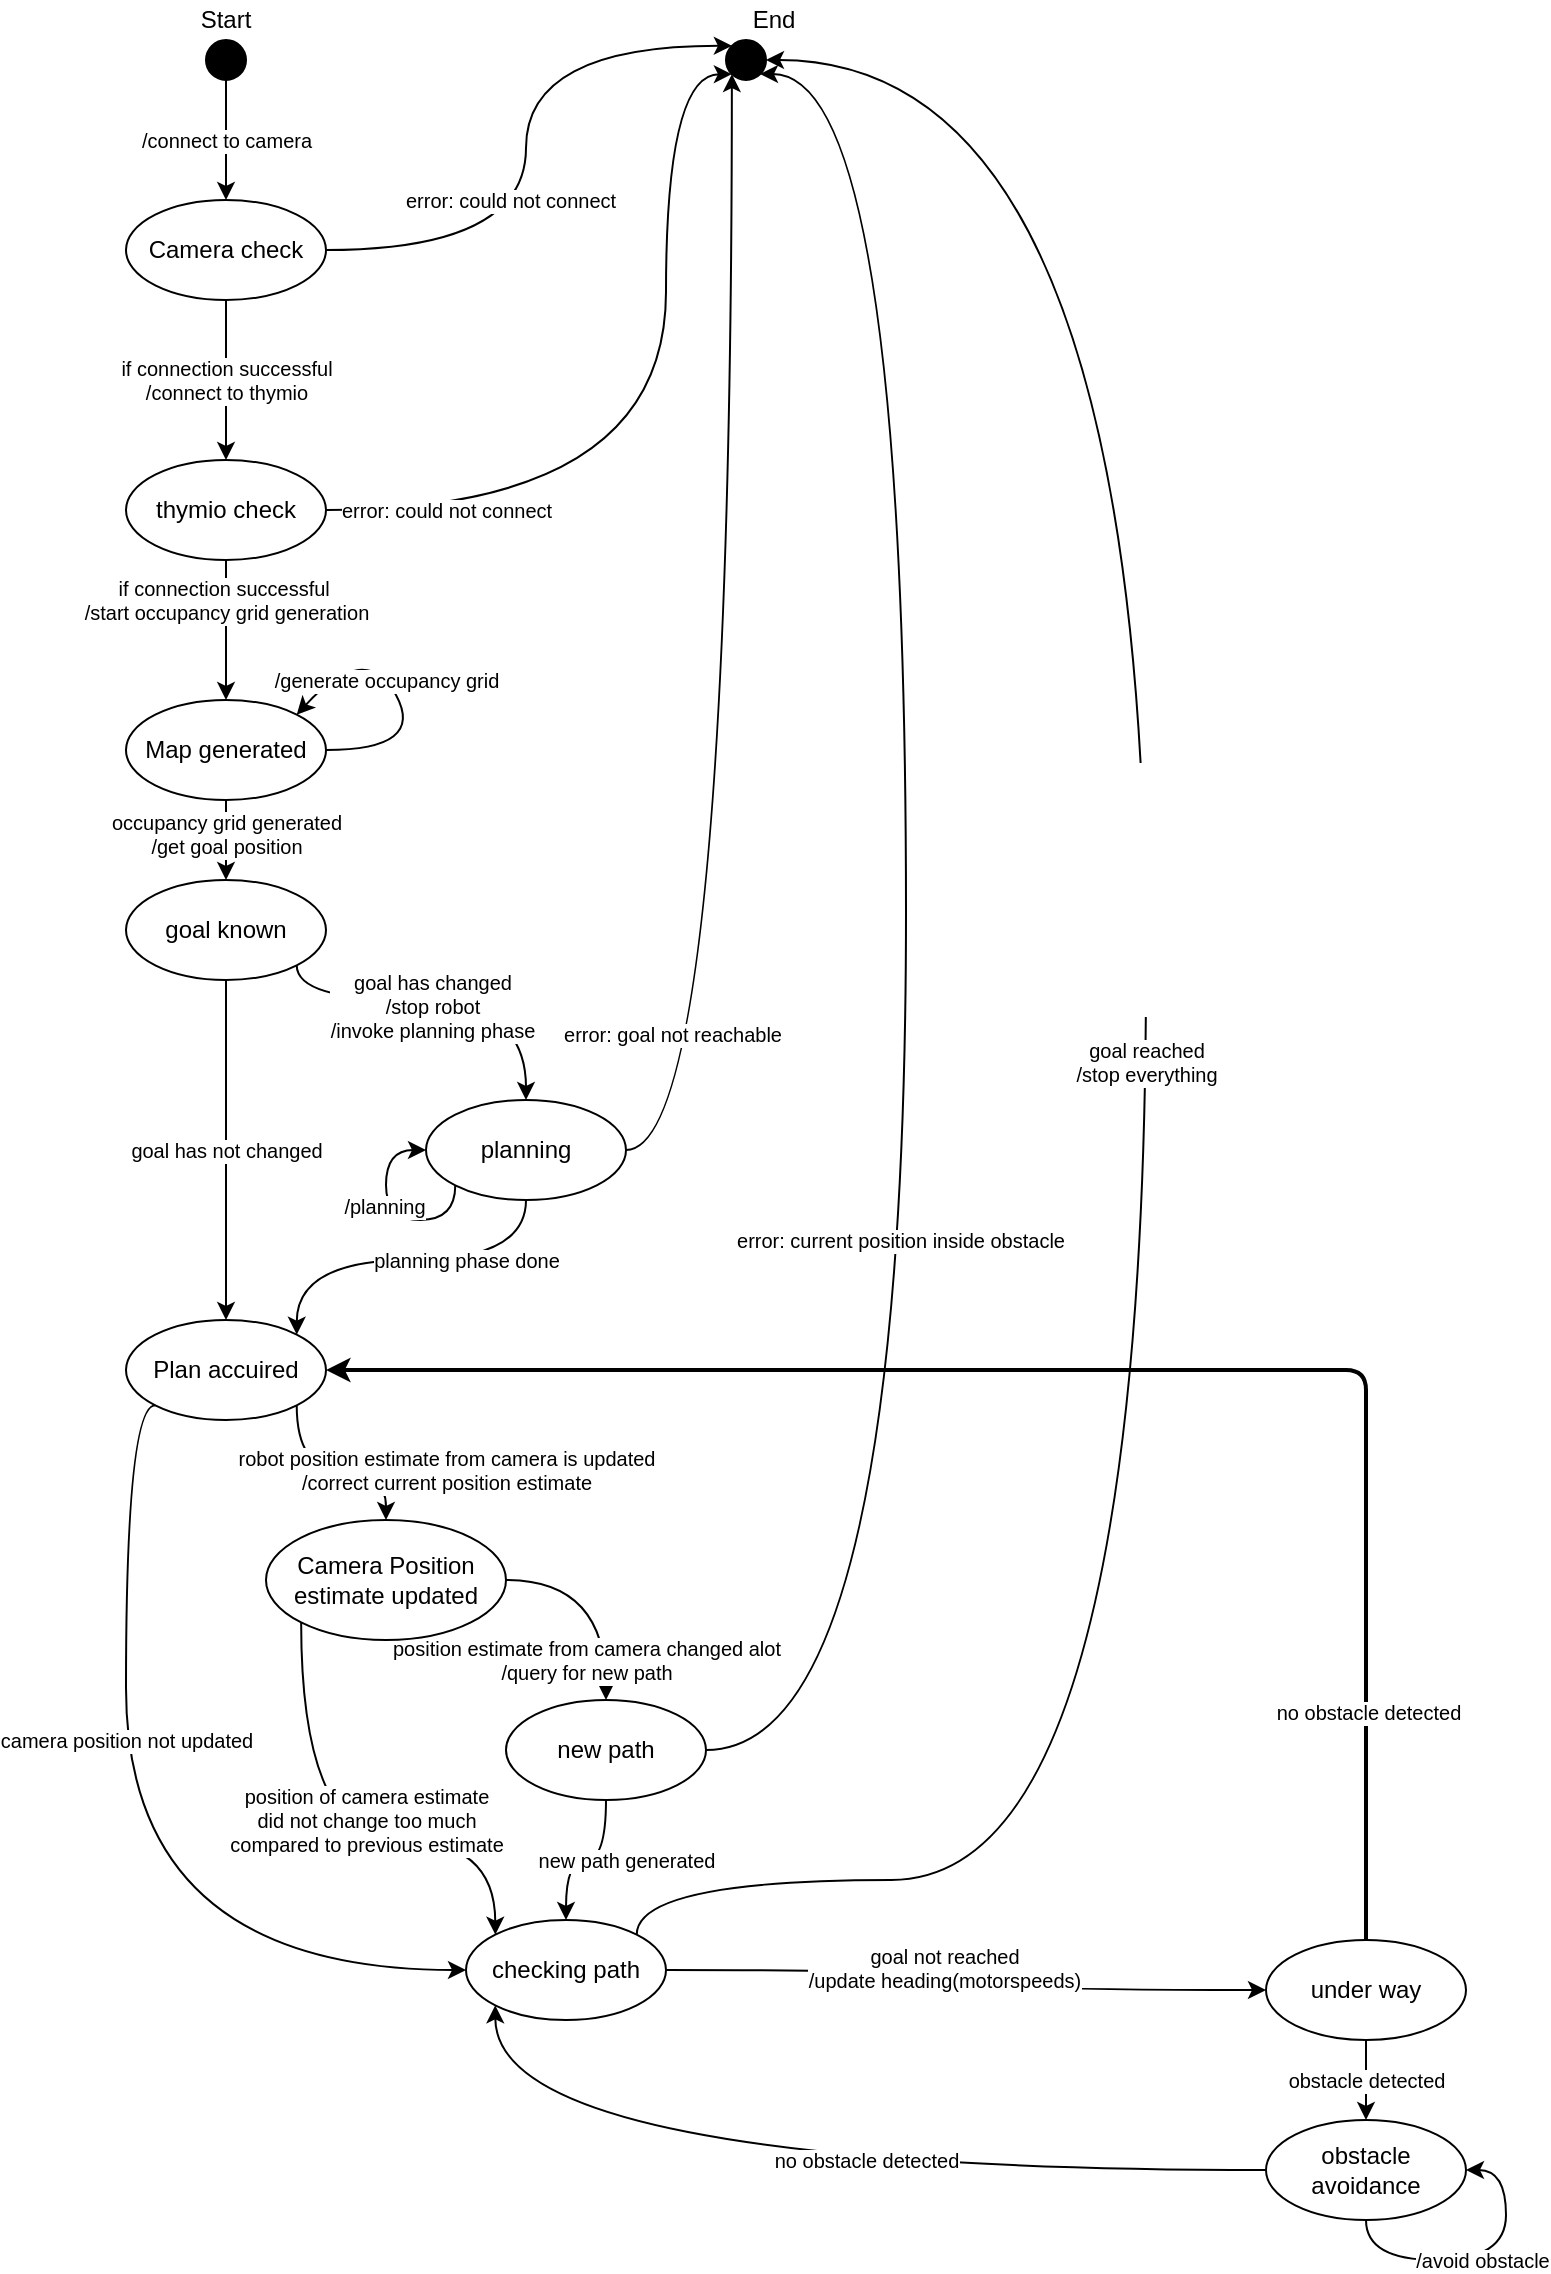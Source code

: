 <mxfile version="13.9.9" type="device"><diagram id="XELzjcK9LjF52Qxklp1S" name="Seite-1"><mxGraphModel dx="1024" dy="592" grid="1" gridSize="10" guides="1" tooltips="1" connect="1" arrows="1" fold="1" page="1" pageScale="1" pageWidth="827" pageHeight="1169" math="0" shadow="0"><root><mxCell id="0"/><mxCell id="1" parent="0"/><mxCell id="mE9kWASm9O8R1BiePksV-5" value="/connect to camera" style="edgeStyle=orthogonalEdgeStyle;rounded=0;orthogonalLoop=1;jettySize=auto;html=1;exitX=0.5;exitY=1;exitDx=0;exitDy=0;entryX=0.5;entryY=0;entryDx=0;entryDy=0;fontSize=10;" parent="1" source="mE9kWASm9O8R1BiePksV-1" target="mE9kWASm9O8R1BiePksV-3" edge="1"><mxGeometry relative="1" as="geometry"/></mxCell><mxCell id="mE9kWASm9O8R1BiePksV-1" value="" style="ellipse;whiteSpace=wrap;html=1;aspect=fixed;fillColor=#000000;" parent="1" vertex="1"><mxGeometry x="110" y="30" width="20" height="20" as="geometry"/></mxCell><mxCell id="mE9kWASm9O8R1BiePksV-2" value="Start" style="text;html=1;strokeColor=none;fillColor=none;align=center;verticalAlign=middle;whiteSpace=wrap;rounded=0;" parent="1" vertex="1"><mxGeometry x="100" y="10" width="40" height="20" as="geometry"/></mxCell><mxCell id="mE9kWASm9O8R1BiePksV-7" value="if connection successful&lt;br&gt;/connect to thymio" style="edgeStyle=orthogonalEdgeStyle;rounded=0;orthogonalLoop=1;jettySize=auto;html=1;exitX=0.5;exitY=1;exitDx=0;exitDy=0;fontSize=10;" parent="1" source="mE9kWASm9O8R1BiePksV-3" target="mE9kWASm9O8R1BiePksV-6" edge="1"><mxGeometry relative="1" as="geometry"/></mxCell><mxCell id="mE9kWASm9O8R1BiePksV-17" style="edgeStyle=orthogonalEdgeStyle;orthogonalLoop=1;jettySize=auto;html=1;exitX=1;exitY=0.5;exitDx=0;exitDy=0;fontSize=10;curved=1;entryX=0;entryY=0;entryDx=0;entryDy=0;" parent="1" source="mE9kWASm9O8R1BiePksV-3" target="mE9kWASm9O8R1BiePksV-8" edge="1"><mxGeometry relative="1" as="geometry"><mxPoint x="330" y="40" as="targetPoint"/><Array as="points"><mxPoint x="270" y="135"/><mxPoint x="270" y="33"/></Array></mxGeometry></mxCell><mxCell id="mE9kWASm9O8R1BiePksV-18" value="error: could not connect" style="edgeLabel;html=1;align=center;verticalAlign=middle;resizable=0;points=[];fontSize=10;" parent="mE9kWASm9O8R1BiePksV-17" vertex="1" connectable="0"><mxGeometry x="-0.616" relative="1" as="geometry"><mxPoint x="33.53" y="-25" as="offset"/></mxGeometry></mxCell><mxCell id="mE9kWASm9O8R1BiePksV-3" value="Camera check" style="ellipse;whiteSpace=wrap;html=1;fillColor=none;" parent="1" vertex="1"><mxGeometry x="70" y="110" width="100" height="50" as="geometry"/></mxCell><mxCell id="mE9kWASm9O8R1BiePksV-11" value="if connection successful&amp;nbsp;&lt;br&gt;/start occupancy grid generation" style="edgeStyle=orthogonalEdgeStyle;rounded=0;orthogonalLoop=1;jettySize=auto;html=1;exitX=0.5;exitY=1;exitDx=0;exitDy=0;entryX=0.5;entryY=0;entryDx=0;entryDy=0;fontSize=10;" parent="1" source="mE9kWASm9O8R1BiePksV-6" target="mE9kWASm9O8R1BiePksV-10" edge="1"><mxGeometry x="-0.429" relative="1" as="geometry"><mxPoint as="offset"/></mxGeometry></mxCell><mxCell id="mE9kWASm9O8R1BiePksV-20" style="edgeStyle=orthogonalEdgeStyle;rounded=0;orthogonalLoop=1;jettySize=auto;html=1;exitX=1;exitY=0.5;exitDx=0;exitDy=0;fontSize=10;curved=1;entryX=0;entryY=1;entryDx=0;entryDy=0;" parent="1" source="mE9kWASm9O8R1BiePksV-6" target="mE9kWASm9O8R1BiePksV-8" edge="1"><mxGeometry relative="1" as="geometry"><mxPoint x="350" y="90" as="targetPoint"/><Array as="points"><mxPoint x="340" y="265"/><mxPoint x="340" y="47"/></Array></mxGeometry></mxCell><mxCell id="mE9kWASm9O8R1BiePksV-21" value="error: could not connect" style="edgeLabel;html=1;align=center;verticalAlign=middle;resizable=0;points=[];fontSize=10;" parent="mE9kWASm9O8R1BiePksV-20" vertex="1" connectable="0"><mxGeometry x="-0.895" y="-2" relative="1" as="geometry"><mxPoint x="37.93" y="-2" as="offset"/></mxGeometry></mxCell><mxCell id="mE9kWASm9O8R1BiePksV-6" value="thymio check" style="ellipse;whiteSpace=wrap;html=1;fillColor=none;" parent="1" vertex="1"><mxGeometry x="70" y="240" width="100" height="50" as="geometry"/></mxCell><mxCell id="mE9kWASm9O8R1BiePksV-8" value="" style="ellipse;whiteSpace=wrap;html=1;aspect=fixed;fillColor=#000000;" parent="1" vertex="1"><mxGeometry x="370" y="30" width="20" height="20" as="geometry"/></mxCell><mxCell id="mE9kWASm9O8R1BiePksV-9" value="End" style="text;html=1;strokeColor=none;fillColor=none;align=center;verticalAlign=middle;whiteSpace=wrap;rounded=0;" parent="1" vertex="1"><mxGeometry x="374" y="10" width="40" height="20" as="geometry"/></mxCell><mxCell id="mE9kWASm9O8R1BiePksV-24" value="occupancy grid generated&lt;br&gt;/get goal position" style="edgeStyle=orthogonalEdgeStyle;rounded=0;orthogonalLoop=1;jettySize=auto;html=1;exitX=0.5;exitY=1;exitDx=0;exitDy=0;entryX=0.5;entryY=0;entryDx=0;entryDy=0;fontSize=10;" parent="1" source="mE9kWASm9O8R1BiePksV-10" target="mE9kWASm9O8R1BiePksV-22" edge="1"><mxGeometry x="-0.15" relative="1" as="geometry"><mxPoint as="offset"/></mxGeometry></mxCell><mxCell id="mE9kWASm9O8R1BiePksV-10" value="Map generated" style="ellipse;whiteSpace=wrap;html=1;fillColor=none;" parent="1" vertex="1"><mxGeometry x="70" y="360" width="100" height="50" as="geometry"/></mxCell><mxCell id="mE9kWASm9O8R1BiePksV-13" value="/generate occupancy grid" style="curved=1;endArrow=classic;html=1;fontSize=10;exitX=1;exitY=0.5;exitDx=0;exitDy=0;entryX=1;entryY=0;entryDx=0;entryDy=0;" parent="1" source="mE9kWASm9O8R1BiePksV-10" target="mE9kWASm9O8R1BiePksV-10" edge="1"><mxGeometry x="0.104" y="1" width="50" height="50" relative="1" as="geometry"><mxPoint x="240" y="360" as="sourcePoint"/><mxPoint x="290" y="310" as="targetPoint"/><Array as="points"><mxPoint x="220" y="385"/><mxPoint x="190" y="330"/></Array><mxPoint as="offset"/></mxGeometry></mxCell><mxCell id="mE9kWASm9O8R1BiePksV-28" value="goal has not changed" style="edgeStyle=orthogonalEdgeStyle;rounded=0;orthogonalLoop=1;jettySize=auto;html=1;exitX=0.5;exitY=1;exitDx=0;exitDy=0;entryX=0.5;entryY=0;entryDx=0;entryDy=0;fontSize=10;" parent="1" source="mE9kWASm9O8R1BiePksV-22" target="mE9kWASm9O8R1BiePksV-26" edge="1"><mxGeometry relative="1" as="geometry"/></mxCell><mxCell id="mE9kWASm9O8R1BiePksV-32" style="edgeStyle=orthogonalEdgeStyle;rounded=0;orthogonalLoop=1;jettySize=auto;html=1;exitX=1;exitY=1;exitDx=0;exitDy=0;entryX=0.5;entryY=0;entryDx=0;entryDy=0;fontSize=10;curved=1;" parent="1" source="mE9kWASm9O8R1BiePksV-22" target="mE9kWASm9O8R1BiePksV-29" edge="1"><mxGeometry relative="1" as="geometry"><Array as="points"><mxPoint x="155" y="510"/><mxPoint x="270" y="510"/></Array></mxGeometry></mxCell><mxCell id="mE9kWASm9O8R1BiePksV-33" value="goal has changed&lt;br&gt;/stop robot&lt;br&gt;/invoke planning phase" style="edgeLabel;html=1;align=center;verticalAlign=middle;resizable=0;points=[];fontSize=10;" parent="mE9kWASm9O8R1BiePksV-32" vertex="1" connectable="0"><mxGeometry x="-0.072" y="-3" relative="1" as="geometry"><mxPoint as="offset"/></mxGeometry></mxCell><mxCell id="mE9kWASm9O8R1BiePksV-22" value="goal known" style="ellipse;whiteSpace=wrap;html=1;fillColor=none;" parent="1" vertex="1"><mxGeometry x="70" y="450" width="100" height="50" as="geometry"/></mxCell><mxCell id="mE9kWASm9O8R1BiePksV-42" style="edgeStyle=orthogonalEdgeStyle;curved=1;rounded=0;orthogonalLoop=1;jettySize=auto;html=1;fontSize=10;exitX=0;exitY=1;exitDx=0;exitDy=0;entryX=0;entryY=0.5;entryDx=0;entryDy=0;" parent="1" source="mE9kWASm9O8R1BiePksV-26" target="mE9kWASm9O8R1BiePksV-38" edge="1"><mxGeometry relative="1" as="geometry"><mxPoint x="260" y="700" as="sourcePoint"/><mxPoint x="360" y="680" as="targetPoint"/><Array as="points"><mxPoint x="70" y="713"/><mxPoint x="70" y="995"/></Array></mxGeometry></mxCell><mxCell id="mE9kWASm9O8R1BiePksV-43" value="camera position not updated" style="edgeLabel;html=1;align=center;verticalAlign=middle;resizable=0;points=[];fontSize=10;" parent="mE9kWASm9O8R1BiePksV-42" vertex="1" connectable="0"><mxGeometry x="-0.24" y="-4" relative="1" as="geometry"><mxPoint x="4" y="4.48" as="offset"/></mxGeometry></mxCell><mxCell id="mE9kWASm9O8R1BiePksV-44" value="robot position estimate from camera is updated&lt;br&gt;/correct current position estimate" style="edgeStyle=orthogonalEdgeStyle;curved=1;rounded=0;orthogonalLoop=1;jettySize=auto;html=1;fontSize=10;exitX=1;exitY=1;exitDx=0;exitDy=0;entryX=0.5;entryY=0;entryDx=0;entryDy=0;" parent="1" source="mE9kWASm9O8R1BiePksV-26" target="mE9kWASm9O8R1BiePksV-39" edge="1"><mxGeometry x="0.509" y="30" relative="1" as="geometry"><mxPoint x="600" y="910" as="sourcePoint"/><mxPoint x="540" y="810" as="targetPoint"/><mxPoint as="offset"/></mxGeometry></mxCell><mxCell id="mE9kWASm9O8R1BiePksV-26" value="Plan accuired" style="ellipse;whiteSpace=wrap;html=1;fillColor=none;" parent="1" vertex="1"><mxGeometry x="70" y="670" width="100" height="50" as="geometry"/></mxCell><mxCell id="mE9kWASm9O8R1BiePksV-34" style="edgeStyle=orthogonalEdgeStyle;curved=1;rounded=0;orthogonalLoop=1;jettySize=auto;html=1;exitX=0.5;exitY=1;exitDx=0;exitDy=0;entryX=1;entryY=0;entryDx=0;entryDy=0;fontSize=10;" parent="1" source="mE9kWASm9O8R1BiePksV-29" target="mE9kWASm9O8R1BiePksV-26" edge="1"><mxGeometry relative="1" as="geometry"/></mxCell><mxCell id="mE9kWASm9O8R1BiePksV-35" value="planning phase done" style="edgeLabel;html=1;align=center;verticalAlign=middle;resizable=0;points=[];fontSize=10;" parent="mE9kWASm9O8R1BiePksV-34" vertex="1" connectable="0"><mxGeometry x="-0.481" y="-11" relative="1" as="geometry"><mxPoint x="-13" y="11" as="offset"/></mxGeometry></mxCell><mxCell id="mE9kWASm9O8R1BiePksV-48" style="edgeStyle=orthogonalEdgeStyle;curved=1;orthogonalLoop=1;jettySize=auto;html=1;exitX=1;exitY=0.5;exitDx=0;exitDy=0;entryX=0;entryY=1;entryDx=0;entryDy=0;fontSize=10;" parent="1" source="mE9kWASm9O8R1BiePksV-29" target="mE9kWASm9O8R1BiePksV-8" edge="1"><mxGeometry relative="1" as="geometry"/></mxCell><mxCell id="mE9kWASm9O8R1BiePksV-51" value="error: goal not reachable" style="edgeLabel;html=1;align=center;verticalAlign=middle;resizable=0;points=[];fontSize=10;" parent="mE9kWASm9O8R1BiePksV-48" vertex="1" connectable="0"><mxGeometry x="-0.623" y="30" relative="1" as="geometry"><mxPoint as="offset"/></mxGeometry></mxCell><mxCell id="mE9kWASm9O8R1BiePksV-29" value="planning" style="ellipse;whiteSpace=wrap;html=1;fillColor=none;" parent="1" vertex="1"><mxGeometry x="220" y="560" width="100" height="50" as="geometry"/></mxCell><mxCell id="mE9kWASm9O8R1BiePksV-36" style="edgeStyle=orthogonalEdgeStyle;curved=1;rounded=0;orthogonalLoop=1;jettySize=auto;html=1;exitX=0;exitY=1;exitDx=0;exitDy=0;entryX=0;entryY=0.5;entryDx=0;entryDy=0;fontSize=10;" parent="1" source="mE9kWASm9O8R1BiePksV-29" target="mE9kWASm9O8R1BiePksV-29" edge="1"><mxGeometry relative="1" as="geometry"><Array as="points"><mxPoint x="235" y="620"/><mxPoint x="200" y="620"/><mxPoint x="200" y="585"/></Array></mxGeometry></mxCell><mxCell id="mE9kWASm9O8R1BiePksV-37" value="/planning" style="edgeLabel;html=1;align=center;verticalAlign=middle;resizable=0;points=[];fontSize=10;" parent="mE9kWASm9O8R1BiePksV-36" vertex="1" connectable="0"><mxGeometry x="0.116" y="1" relative="1" as="geometry"><mxPoint as="offset"/></mxGeometry></mxCell><mxCell id="mE9kWASm9O8R1BiePksV-55" value="goal reached&lt;br&gt;/stop everything" style="edgeStyle=orthogonalEdgeStyle;curved=1;orthogonalLoop=1;jettySize=auto;html=1;exitX=1;exitY=0;exitDx=0;exitDy=0;entryX=1;entryY=0.5;entryDx=0;entryDy=0;fontSize=10;" parent="1" source="mE9kWASm9O8R1BiePksV-38" target="mE9kWASm9O8R1BiePksV-8" edge="1"><mxGeometry relative="1" as="geometry"><Array as="points"><mxPoint x="325" y="950"/><mxPoint x="580" y="950"/><mxPoint x="580" y="40"/></Array></mxGeometry></mxCell><mxCell id="mE9kWASm9O8R1BiePksV-68" style="edgeStyle=orthogonalEdgeStyle;orthogonalLoop=1;jettySize=auto;html=1;exitX=1;exitY=0.5;exitDx=0;exitDy=0;entryX=0;entryY=0.5;entryDx=0;entryDy=0;strokeWidth=1;fontSize=10;curved=1;" parent="1" source="mE9kWASm9O8R1BiePksV-38" target="mE9kWASm9O8R1BiePksV-59" edge="1"><mxGeometry relative="1" as="geometry"/></mxCell><mxCell id="mE9kWASm9O8R1BiePksV-69" value="goal not reached&lt;br&gt;/update heading(motorspeeds)" style="edgeLabel;html=1;align=center;verticalAlign=middle;resizable=0;points=[];fontSize=10;" parent="mE9kWASm9O8R1BiePksV-68" vertex="1" connectable="0"><mxGeometry x="-0.107" y="1" relative="1" as="geometry"><mxPoint as="offset"/></mxGeometry></mxCell><mxCell id="mE9kWASm9O8R1BiePksV-38" value="checking path" style="ellipse;whiteSpace=wrap;html=1;fillColor=none;" parent="1" vertex="1"><mxGeometry x="240" y="970" width="100" height="50" as="geometry"/></mxCell><mxCell id="mE9kWASm9O8R1BiePksV-45" style="edgeStyle=orthogonalEdgeStyle;curved=1;rounded=0;orthogonalLoop=1;jettySize=auto;html=1;fontSize=10;exitX=0;exitY=1;exitDx=0;exitDy=0;entryX=0;entryY=0;entryDx=0;entryDy=0;" parent="1" source="mE9kWASm9O8R1BiePksV-39" target="mE9kWASm9O8R1BiePksV-38" edge="1"><mxGeometry relative="1" as="geometry"><mxPoint x="60" y="950" as="sourcePoint"/><mxPoint x="155" y="890" as="targetPoint"/><Array as="points"><mxPoint x="158" y="930"/><mxPoint x="255" y="930"/></Array></mxGeometry></mxCell><mxCell id="mE9kWASm9O8R1BiePksV-46" value="position of camera estimate &lt;br&gt;did not change too much&lt;br&gt;compared to previous estimate" style="edgeLabel;html=1;align=center;verticalAlign=middle;resizable=0;points=[];fontSize=10;" parent="mE9kWASm9O8R1BiePksV-45" vertex="1" connectable="0"><mxGeometry x="-0.165" y="-2" relative="1" as="geometry"><mxPoint x="34.42" y="-7.05" as="offset"/></mxGeometry></mxCell><mxCell id="mE9kWASm9O8R1BiePksV-47" value="position estimate from camera changed alot&lt;br&gt;/query for new path" style="edgeStyle=orthogonalEdgeStyle;curved=1;rounded=0;orthogonalLoop=1;jettySize=auto;html=1;exitX=1;exitY=0.5;exitDx=0;exitDy=0;entryX=0.5;entryY=0;entryDx=0;entryDy=0;fontSize=10;" parent="1" source="mE9kWASm9O8R1BiePksV-39" target="mE9kWASm9O8R1BiePksV-40" edge="1"><mxGeometry x="0.636" y="-10" relative="1" as="geometry"><mxPoint as="offset"/></mxGeometry></mxCell><mxCell id="mE9kWASm9O8R1BiePksV-39" value="Camera Position estimate updated" style="ellipse;whiteSpace=wrap;html=1;fillColor=none;" parent="1" vertex="1"><mxGeometry x="140" y="770" width="120" height="60" as="geometry"/></mxCell><mxCell id="mE9kWASm9O8R1BiePksV-52" style="edgeStyle=orthogonalEdgeStyle;curved=1;orthogonalLoop=1;jettySize=auto;html=1;exitX=1;exitY=0.5;exitDx=0;exitDy=0;fontSize=10;" parent="1" source="mE9kWASm9O8R1BiePksV-40" edge="1"><mxGeometry relative="1" as="geometry"><mxPoint x="387" y="47" as="targetPoint"/><Array as="points"><mxPoint x="460" y="885"/><mxPoint x="460" y="47"/></Array></mxGeometry></mxCell><mxCell id="mE9kWASm9O8R1BiePksV-53" value="error: current position inside obstacle" style="edgeLabel;html=1;align=center;verticalAlign=middle;resizable=0;points=[];fontSize=10;" parent="mE9kWASm9O8R1BiePksV-52" vertex="1" connectable="0"><mxGeometry x="-0.549" y="3" relative="1" as="geometry"><mxPoint y="-127" as="offset"/></mxGeometry></mxCell><mxCell id="mE9kWASm9O8R1BiePksV-54" value="new path generated" style="edgeStyle=orthogonalEdgeStyle;curved=1;orthogonalLoop=1;jettySize=auto;html=1;fontSize=10;exitX=0.5;exitY=1;exitDx=0;exitDy=0;" parent="1" source="mE9kWASm9O8R1BiePksV-40" target="mE9kWASm9O8R1BiePksV-38" edge="1"><mxGeometry x="-0.25" y="-10" relative="1" as="geometry"><mxPoint x="30" y="1185" as="sourcePoint"/><mxPoint x="90" y="1050" as="targetPoint"/><mxPoint x="10" y="10" as="offset"/></mxGeometry></mxCell><mxCell id="mE9kWASm9O8R1BiePksV-40" value="new path" style="ellipse;whiteSpace=wrap;html=1;fillColor=none;" parent="1" vertex="1"><mxGeometry x="260" y="860" width="100" height="50" as="geometry"/></mxCell><mxCell id="mE9kWASm9O8R1BiePksV-62" value="obstacle detected" style="edgeStyle=orthogonalEdgeStyle;curved=1;orthogonalLoop=1;jettySize=auto;html=1;exitX=0.5;exitY=1;exitDx=0;exitDy=0;fontSize=10;" parent="1" source="mE9kWASm9O8R1BiePksV-59" target="mE9kWASm9O8R1BiePksV-61" edge="1"><mxGeometry relative="1" as="geometry"/></mxCell><mxCell id="mE9kWASm9O8R1BiePksV-66" style="edgeStyle=orthogonalEdgeStyle;orthogonalLoop=1;jettySize=auto;html=1;exitX=0.5;exitY=0;exitDx=0;exitDy=0;entryX=1;entryY=0.5;entryDx=0;entryDy=0;fontSize=10;strokeWidth=2;" parent="1" source="mE9kWASm9O8R1BiePksV-59" target="mE9kWASm9O8R1BiePksV-26" edge="1"><mxGeometry relative="1" as="geometry"/></mxCell><mxCell id="mE9kWASm9O8R1BiePksV-67" value="no obstacle detected" style="edgeLabel;html=1;align=center;verticalAlign=middle;resizable=0;points=[];fontSize=10;" parent="mE9kWASm9O8R1BiePksV-66" vertex="1" connectable="0"><mxGeometry x="-0.716" y="-1" relative="1" as="geometry"><mxPoint as="offset"/></mxGeometry></mxCell><mxCell id="mE9kWASm9O8R1BiePksV-59" value="under way" style="ellipse;whiteSpace=wrap;html=1;fillColor=none;" parent="1" vertex="1"><mxGeometry x="640" y="980" width="100" height="50" as="geometry"/></mxCell><mxCell id="mE9kWASm9O8R1BiePksV-64" value="no obstacle detected" style="edgeStyle=orthogonalEdgeStyle;curved=1;orthogonalLoop=1;jettySize=auto;html=1;exitX=0;exitY=0.5;exitDx=0;exitDy=0;entryX=0;entryY=1;entryDx=0;entryDy=0;fontSize=10;" parent="1" source="mE9kWASm9O8R1BiePksV-61" target="mE9kWASm9O8R1BiePksV-38" edge="1"><mxGeometry x="-0.145" y="-5" relative="1" as="geometry"><Array as="points"><mxPoint x="255" y="1095"/></Array><mxPoint as="offset"/></mxGeometry></mxCell><mxCell id="mE9kWASm9O8R1BiePksV-61" value="obstacle avoidance" style="ellipse;whiteSpace=wrap;html=1;fillColor=none;" parent="1" vertex="1"><mxGeometry x="640" y="1070" width="100" height="50" as="geometry"/></mxCell><mxCell id="mE9kWASm9O8R1BiePksV-63" value="/avoid obstacle" style="edgeStyle=orthogonalEdgeStyle;curved=1;orthogonalLoop=1;jettySize=auto;html=1;exitX=0.5;exitY=1;exitDx=0;exitDy=0;entryX=1;entryY=0.5;entryDx=0;entryDy=0;fontSize=10;" parent="1" source="mE9kWASm9O8R1BiePksV-61" target="mE9kWASm9O8R1BiePksV-61" edge="1"><mxGeometry relative="1" as="geometry"/></mxCell></root></mxGraphModel></diagram></mxfile>
